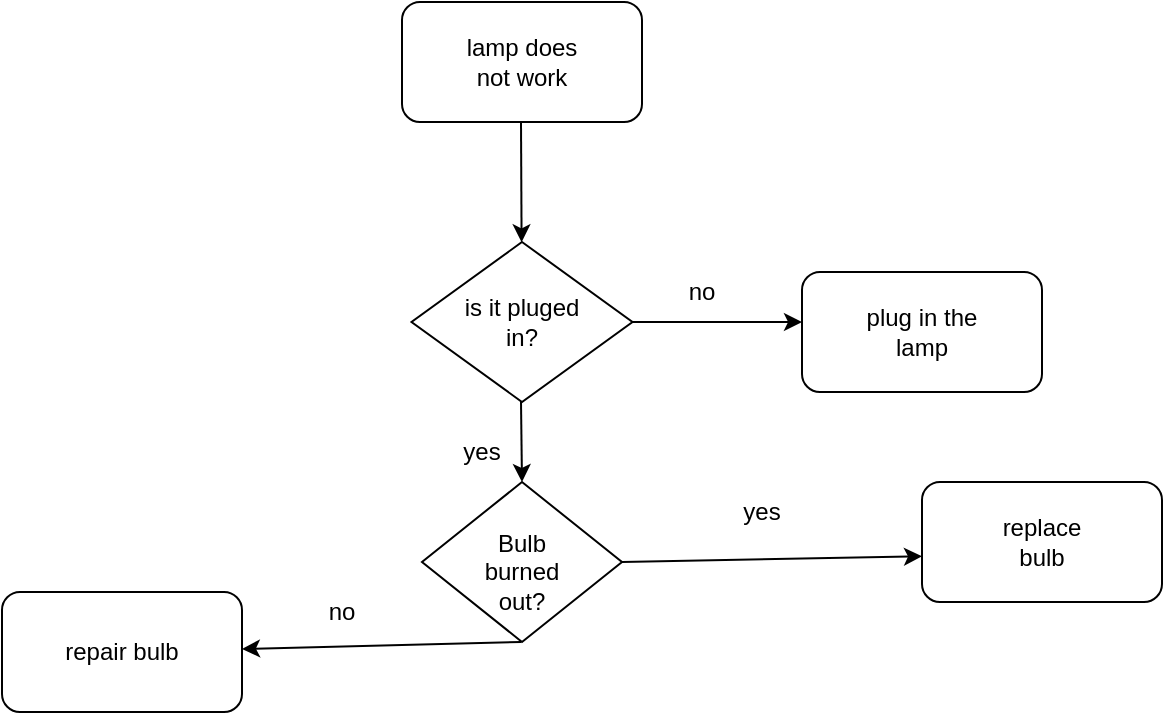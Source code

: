 <mxfile version="26.2.14">
  <diagram name="Page-1" id="bQXXmXO6sF2ARtRN_31I">
    <mxGraphModel dx="1034" dy="570" grid="1" gridSize="10" guides="1" tooltips="1" connect="1" arrows="1" fold="1" page="1" pageScale="1" pageWidth="850" pageHeight="1100" math="0" shadow="0">
      <root>
        <mxCell id="0" />
        <mxCell id="1" parent="0" />
        <mxCell id="8RK9HkaTxJHfWx39jH-P-1" value="" style="rounded=1;whiteSpace=wrap;html=1;" vertex="1" parent="1">
          <mxGeometry x="340" y="40" width="120" height="60" as="geometry" />
        </mxCell>
        <mxCell id="8RK9HkaTxJHfWx39jH-P-2" value="" style="endArrow=classic;html=1;rounded=0;" edge="1" parent="1" target="8RK9HkaTxJHfWx39jH-P-3">
          <mxGeometry width="50" height="50" relative="1" as="geometry">
            <mxPoint x="399.5" y="100" as="sourcePoint" />
            <mxPoint x="399.5" y="190" as="targetPoint" />
          </mxGeometry>
        </mxCell>
        <mxCell id="8RK9HkaTxJHfWx39jH-P-3" value="" style="rhombus;whiteSpace=wrap;html=1;" vertex="1" parent="1">
          <mxGeometry x="344.75" y="160" width="110.5" height="80" as="geometry" />
        </mxCell>
        <mxCell id="8RK9HkaTxJHfWx39jH-P-4" value="" style="endArrow=classic;html=1;rounded=0;" edge="1" parent="1">
          <mxGeometry width="50" height="50" relative="1" as="geometry">
            <mxPoint x="455.25" y="200" as="sourcePoint" />
            <mxPoint x="540" y="200" as="targetPoint" />
          </mxGeometry>
        </mxCell>
        <mxCell id="8RK9HkaTxJHfWx39jH-P-6" value="no" style="text;html=1;align=center;verticalAlign=middle;whiteSpace=wrap;rounded=0;" vertex="1" parent="1">
          <mxGeometry x="460" y="170" width="60" height="30" as="geometry" />
        </mxCell>
        <mxCell id="8RK9HkaTxJHfWx39jH-P-9" value="lamp does not work" style="text;html=1;align=center;verticalAlign=middle;whiteSpace=wrap;rounded=0;" vertex="1" parent="1">
          <mxGeometry x="370" y="55" width="60" height="30" as="geometry" />
        </mxCell>
        <mxCell id="8RK9HkaTxJHfWx39jH-P-10" value="" style="endArrow=classic;html=1;rounded=0;" edge="1" parent="1">
          <mxGeometry width="50" height="50" relative="1" as="geometry">
            <mxPoint x="399.5" y="240" as="sourcePoint" />
            <mxPoint x="400" y="280" as="targetPoint" />
          </mxGeometry>
        </mxCell>
        <mxCell id="8RK9HkaTxJHfWx39jH-P-13" value="" style="rhombus;whiteSpace=wrap;html=1;" vertex="1" parent="1">
          <mxGeometry x="350" y="280" width="100" height="80" as="geometry" />
        </mxCell>
        <mxCell id="8RK9HkaTxJHfWx39jH-P-14" value="Bulb burned out?" style="text;html=1;align=center;verticalAlign=middle;whiteSpace=wrap;rounded=0;" vertex="1" parent="1">
          <mxGeometry x="370" y="310" width="60" height="30" as="geometry" />
        </mxCell>
        <mxCell id="8RK9HkaTxJHfWx39jH-P-15" value="" style="endArrow=classic;html=1;rounded=0;" edge="1" parent="1" target="8RK9HkaTxJHfWx39jH-P-16">
          <mxGeometry width="50" height="50" relative="1" as="geometry">
            <mxPoint x="399.5" y="360" as="sourcePoint" />
            <mxPoint x="400" y="410" as="targetPoint" />
          </mxGeometry>
        </mxCell>
        <mxCell id="8RK9HkaTxJHfWx39jH-P-16" value="" style="rounded=1;whiteSpace=wrap;html=1;" vertex="1" parent="1">
          <mxGeometry x="140" y="335" width="120" height="60" as="geometry" />
        </mxCell>
        <mxCell id="8RK9HkaTxJHfWx39jH-P-18" value="repair bulb" style="text;html=1;align=center;verticalAlign=middle;whiteSpace=wrap;rounded=0;" vertex="1" parent="1">
          <mxGeometry x="170" y="350" width="60" height="30" as="geometry" />
        </mxCell>
        <mxCell id="8RK9HkaTxJHfWx39jH-P-20" value="" style="endArrow=classic;html=1;rounded=0;exitX=1;exitY=0.5;exitDx=0;exitDy=0;" edge="1" parent="1" source="8RK9HkaTxJHfWx39jH-P-13">
          <mxGeometry width="50" height="50" relative="1" as="geometry">
            <mxPoint x="450" y="302.86" as="sourcePoint" />
            <mxPoint x="600" y="317.146" as="targetPoint" />
          </mxGeometry>
        </mxCell>
        <mxCell id="8RK9HkaTxJHfWx39jH-P-21" value="" style="rounded=1;whiteSpace=wrap;html=1;" vertex="1" parent="1">
          <mxGeometry x="600" y="280" width="120" height="60" as="geometry" />
        </mxCell>
        <mxCell id="8RK9HkaTxJHfWx39jH-P-22" value="is it pluged in?" style="text;html=1;align=center;verticalAlign=middle;whiteSpace=wrap;rounded=0;" vertex="1" parent="1">
          <mxGeometry x="370" y="185" width="60" height="30" as="geometry" />
        </mxCell>
        <mxCell id="8RK9HkaTxJHfWx39jH-P-23" value="replace bulb" style="text;html=1;align=center;verticalAlign=middle;whiteSpace=wrap;rounded=0;" vertex="1" parent="1">
          <mxGeometry x="630" y="295" width="60" height="30" as="geometry" />
        </mxCell>
        <mxCell id="8RK9HkaTxJHfWx39jH-P-25" value="yes" style="text;html=1;align=center;verticalAlign=middle;whiteSpace=wrap;rounded=0;" vertex="1" parent="1">
          <mxGeometry x="350" y="250" width="60" height="30" as="geometry" />
        </mxCell>
        <mxCell id="8RK9HkaTxJHfWx39jH-P-26" value="yes" style="text;html=1;align=center;verticalAlign=middle;whiteSpace=wrap;rounded=0;" vertex="1" parent="1">
          <mxGeometry x="490" y="280" width="60" height="30" as="geometry" />
        </mxCell>
        <mxCell id="8RK9HkaTxJHfWx39jH-P-27" value="no" style="text;html=1;align=center;verticalAlign=middle;whiteSpace=wrap;rounded=0;" vertex="1" parent="1">
          <mxGeometry x="280" y="330" width="60" height="30" as="geometry" />
        </mxCell>
        <mxCell id="8RK9HkaTxJHfWx39jH-P-28" value="" style="rounded=1;whiteSpace=wrap;html=1;" vertex="1" parent="1">
          <mxGeometry x="540" y="175" width="120" height="60" as="geometry" />
        </mxCell>
        <mxCell id="8RK9HkaTxJHfWx39jH-P-29" value="plug in the lamp" style="text;html=1;align=center;verticalAlign=middle;whiteSpace=wrap;rounded=0;" vertex="1" parent="1">
          <mxGeometry x="570" y="190" width="60" height="30" as="geometry" />
        </mxCell>
      </root>
    </mxGraphModel>
  </diagram>
</mxfile>
